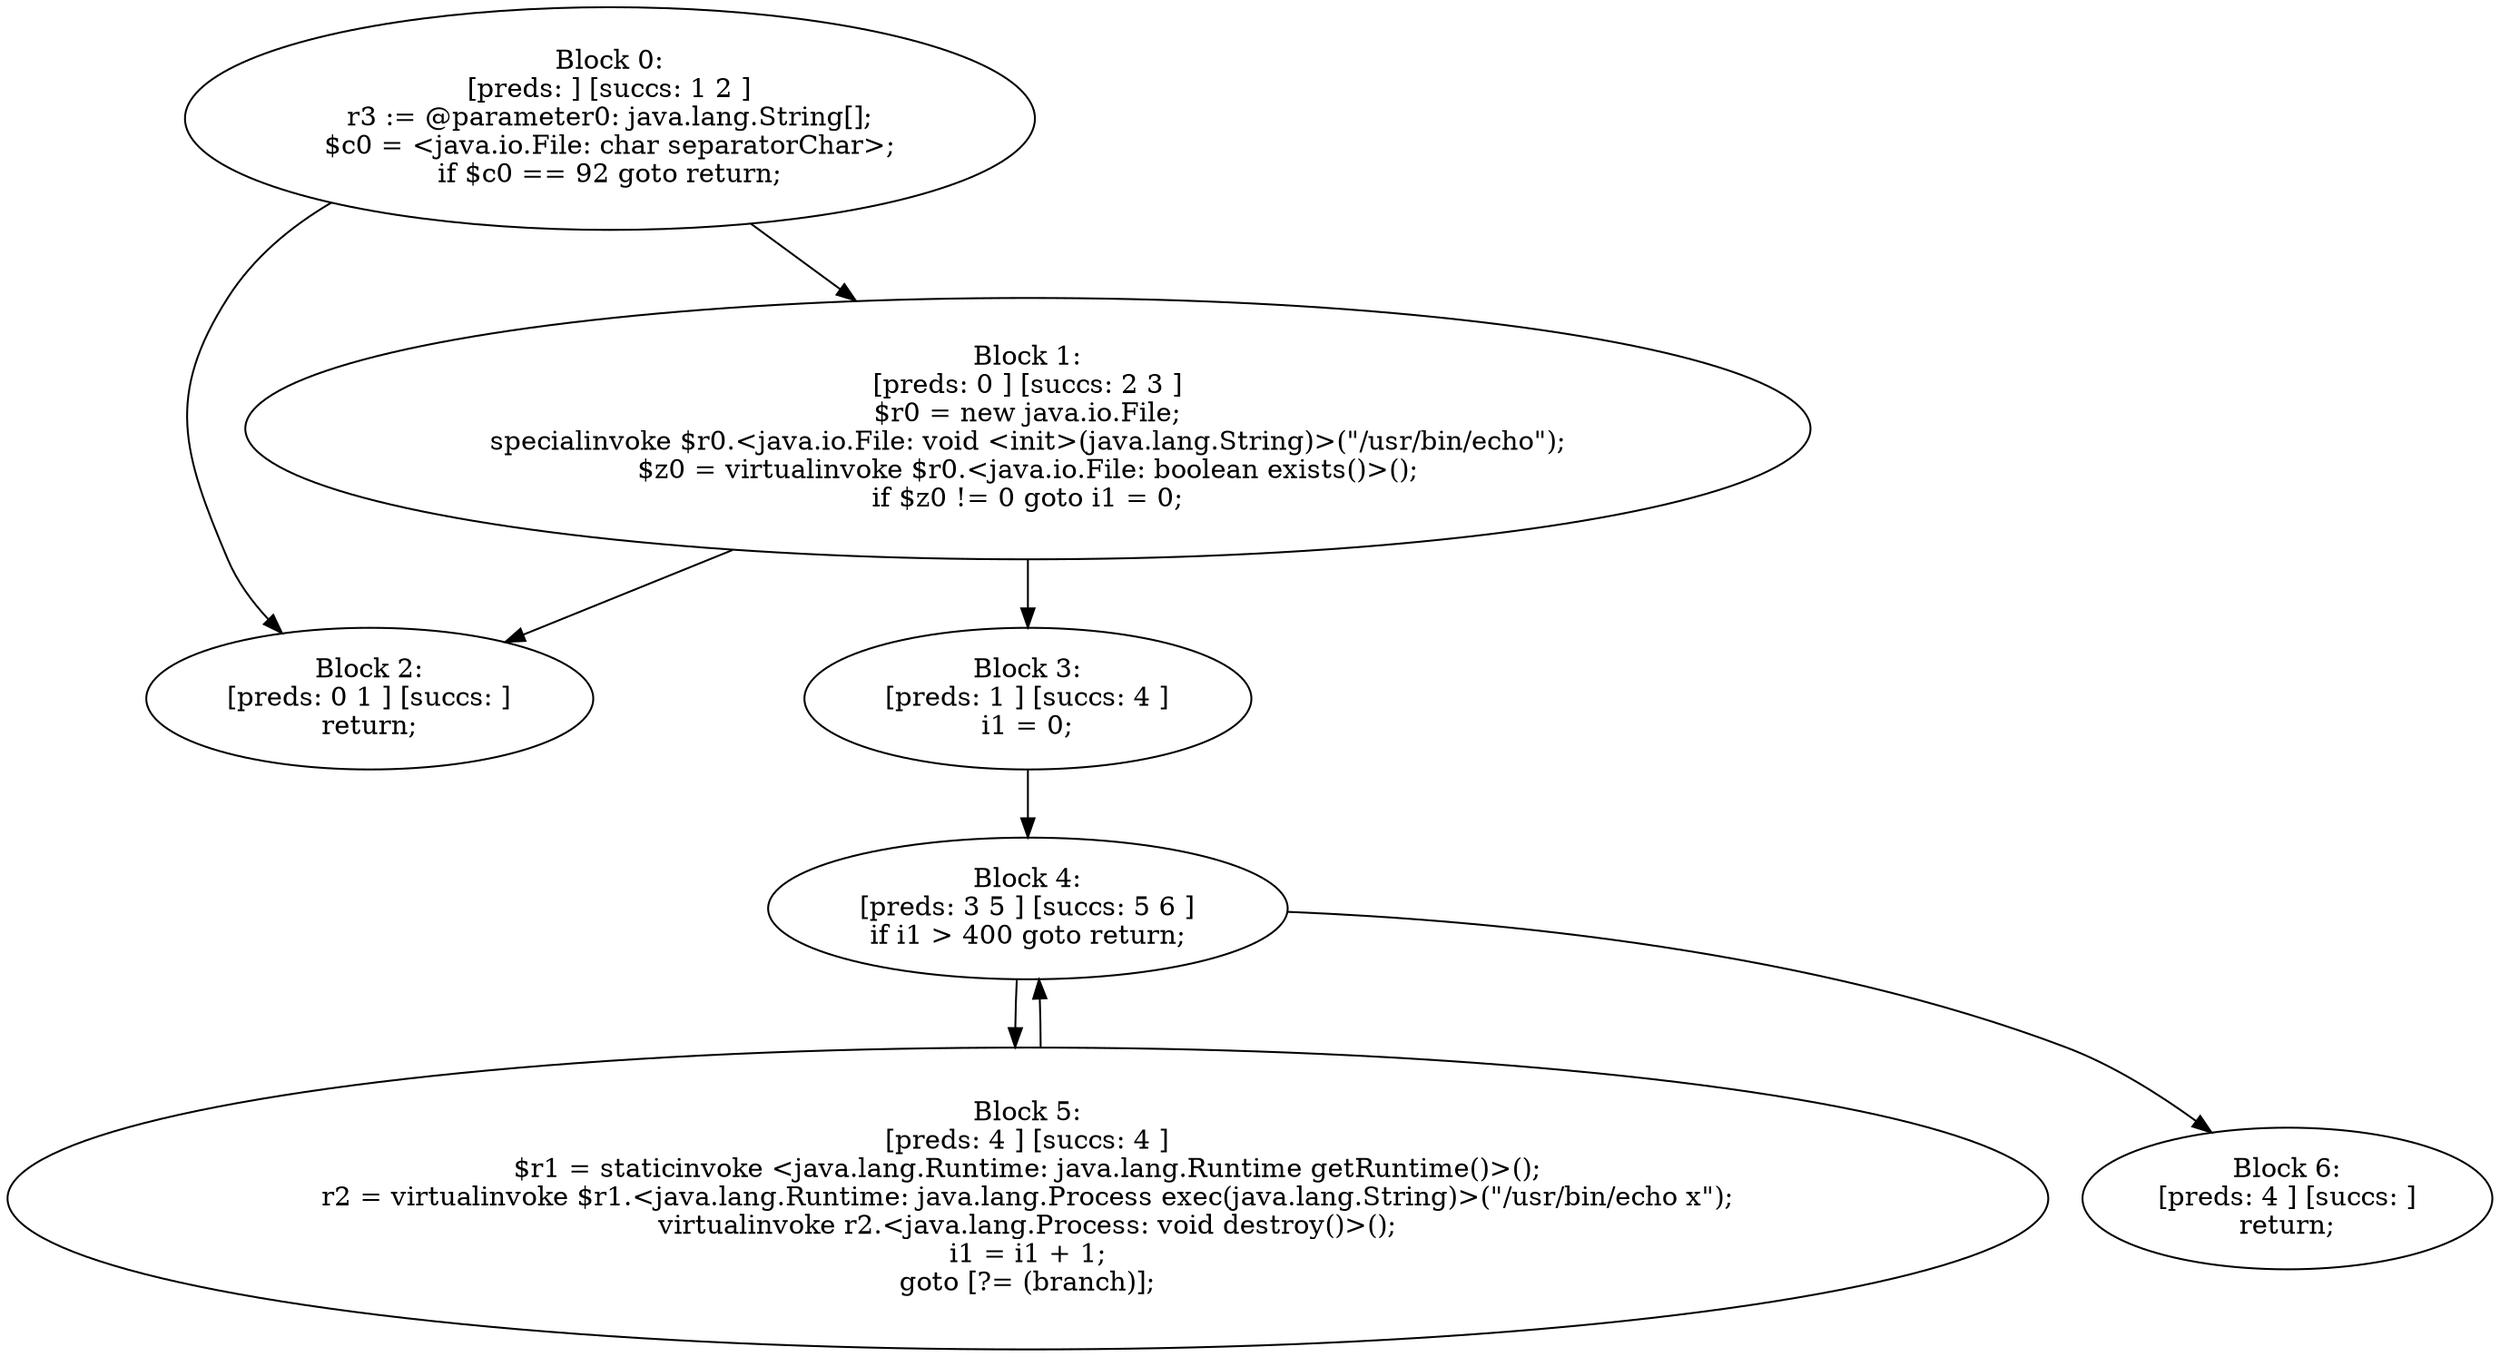 digraph "unitGraph" {
    "Block 0:
[preds: ] [succs: 1 2 ]
r3 := @parameter0: java.lang.String[];
$c0 = <java.io.File: char separatorChar>;
if $c0 == 92 goto return;
"
    "Block 1:
[preds: 0 ] [succs: 2 3 ]
$r0 = new java.io.File;
specialinvoke $r0.<java.io.File: void <init>(java.lang.String)>(\"/usr/bin/echo\");
$z0 = virtualinvoke $r0.<java.io.File: boolean exists()>();
if $z0 != 0 goto i1 = 0;
"
    "Block 2:
[preds: 0 1 ] [succs: ]
return;
"
    "Block 3:
[preds: 1 ] [succs: 4 ]
i1 = 0;
"
    "Block 4:
[preds: 3 5 ] [succs: 5 6 ]
if i1 > 400 goto return;
"
    "Block 5:
[preds: 4 ] [succs: 4 ]
$r1 = staticinvoke <java.lang.Runtime: java.lang.Runtime getRuntime()>();
r2 = virtualinvoke $r1.<java.lang.Runtime: java.lang.Process exec(java.lang.String)>(\"/usr/bin/echo x\");
virtualinvoke r2.<java.lang.Process: void destroy()>();
i1 = i1 + 1;
goto [?= (branch)];
"
    "Block 6:
[preds: 4 ] [succs: ]
return;
"
    "Block 0:
[preds: ] [succs: 1 2 ]
r3 := @parameter0: java.lang.String[];
$c0 = <java.io.File: char separatorChar>;
if $c0 == 92 goto return;
"->"Block 1:
[preds: 0 ] [succs: 2 3 ]
$r0 = new java.io.File;
specialinvoke $r0.<java.io.File: void <init>(java.lang.String)>(\"/usr/bin/echo\");
$z0 = virtualinvoke $r0.<java.io.File: boolean exists()>();
if $z0 != 0 goto i1 = 0;
";
    "Block 0:
[preds: ] [succs: 1 2 ]
r3 := @parameter0: java.lang.String[];
$c0 = <java.io.File: char separatorChar>;
if $c0 == 92 goto return;
"->"Block 2:
[preds: 0 1 ] [succs: ]
return;
";
    "Block 1:
[preds: 0 ] [succs: 2 3 ]
$r0 = new java.io.File;
specialinvoke $r0.<java.io.File: void <init>(java.lang.String)>(\"/usr/bin/echo\");
$z0 = virtualinvoke $r0.<java.io.File: boolean exists()>();
if $z0 != 0 goto i1 = 0;
"->"Block 2:
[preds: 0 1 ] [succs: ]
return;
";
    "Block 1:
[preds: 0 ] [succs: 2 3 ]
$r0 = new java.io.File;
specialinvoke $r0.<java.io.File: void <init>(java.lang.String)>(\"/usr/bin/echo\");
$z0 = virtualinvoke $r0.<java.io.File: boolean exists()>();
if $z0 != 0 goto i1 = 0;
"->"Block 3:
[preds: 1 ] [succs: 4 ]
i1 = 0;
";
    "Block 3:
[preds: 1 ] [succs: 4 ]
i1 = 0;
"->"Block 4:
[preds: 3 5 ] [succs: 5 6 ]
if i1 > 400 goto return;
";
    "Block 4:
[preds: 3 5 ] [succs: 5 6 ]
if i1 > 400 goto return;
"->"Block 5:
[preds: 4 ] [succs: 4 ]
$r1 = staticinvoke <java.lang.Runtime: java.lang.Runtime getRuntime()>();
r2 = virtualinvoke $r1.<java.lang.Runtime: java.lang.Process exec(java.lang.String)>(\"/usr/bin/echo x\");
virtualinvoke r2.<java.lang.Process: void destroy()>();
i1 = i1 + 1;
goto [?= (branch)];
";
    "Block 4:
[preds: 3 5 ] [succs: 5 6 ]
if i1 > 400 goto return;
"->"Block 6:
[preds: 4 ] [succs: ]
return;
";
    "Block 5:
[preds: 4 ] [succs: 4 ]
$r1 = staticinvoke <java.lang.Runtime: java.lang.Runtime getRuntime()>();
r2 = virtualinvoke $r1.<java.lang.Runtime: java.lang.Process exec(java.lang.String)>(\"/usr/bin/echo x\");
virtualinvoke r2.<java.lang.Process: void destroy()>();
i1 = i1 + 1;
goto [?= (branch)];
"->"Block 4:
[preds: 3 5 ] [succs: 5 6 ]
if i1 > 400 goto return;
";
}
